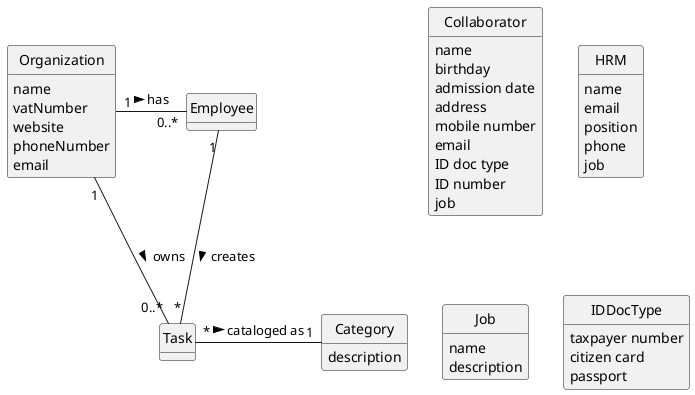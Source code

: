 @startuml
skinparam monochrome true
skinparam packageStyle rectangle
skinparam shadowing false

'left to right direction

skinparam classAttributeIconSize 0

hide circle
hide methods

'title Domain Model

'class Platform {
'  -description
'}

class Organization {
    name
    vatNumber
    website
    phoneNumber
    email
}

class Collaborator {
    name
    birthday
    admission date
    address
    mobile number
    email
    ID doc type
    ID number
    job
}

class Category {
    description
}

class HRM {
    name
    email
    position
    phone
    job
}

class Job {
    name
    description
}

class IDDocType {
    taxpayer number
    citizen card
    passport
}

'class User {
'    name
'    email
'    password
'}

'Platform "1" -- "*" Organization : has registered >
'Platform "1" -- "*" Category : defines >
Organization "1" - "0..*" Employee : has >
Organization "1" - "0..*" Task: owns >
'Task "*" -- "1" Employee: created by >
Employee "1" -- "*" Task : creates >
'Employee "0..1" -- "1" User: acts as >
Task "*" - "1" Category: cataloged as >
@enduml